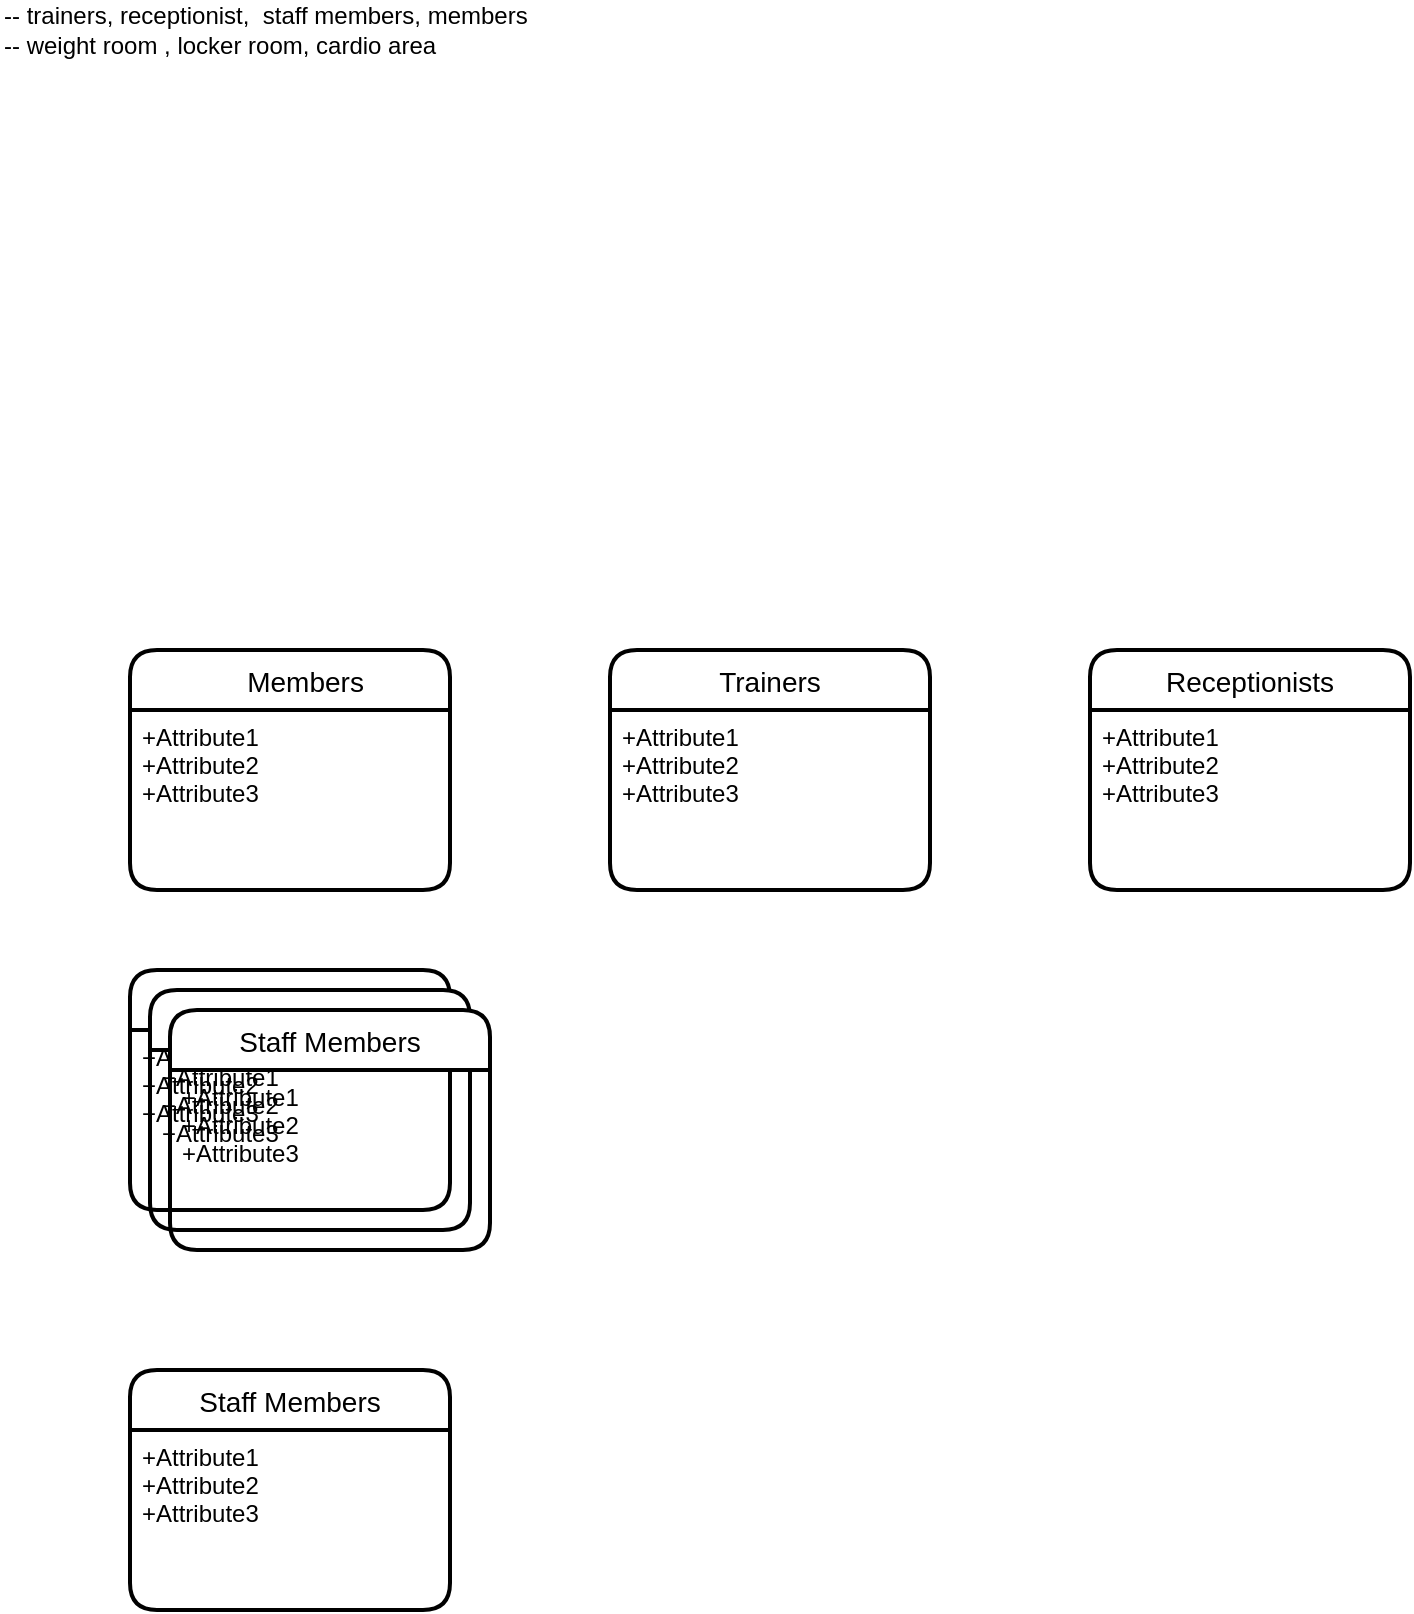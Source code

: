<mxfile version="16.6.2" type="github">
  <diagram id="NNTBMT7bNkWJuyEZ8qoW" name="Page-1">
    <mxGraphModel dx="1563" dy="1154" grid="1" gridSize="10" guides="1" tooltips="1" connect="1" arrows="1" fold="1" page="1" pageScale="1" pageWidth="850" pageHeight="1100" math="0" shadow="0">
      <root>
        <mxCell id="0" />
        <mxCell id="1" parent="0" />
        <mxCell id="zL7FWNWjEm8KsL3GWkdt-2" value="    Members" style="swimlane;childLayout=stackLayout;horizontal=1;startSize=30;horizontalStack=0;rounded=1;fontSize=14;fontStyle=0;strokeWidth=2;resizeParent=0;resizeLast=1;shadow=0;dashed=0;align=center;" vertex="1" parent="1">
          <mxGeometry x="80" y="360" width="160" height="120" as="geometry" />
        </mxCell>
        <mxCell id="zL7FWNWjEm8KsL3GWkdt-3" value="+Attribute1&#xa;+Attribute2&#xa;+Attribute3" style="align=left;strokeColor=none;fillColor=none;spacingLeft=4;fontSize=12;verticalAlign=top;resizable=0;rotatable=0;part=1;" vertex="1" parent="zL7FWNWjEm8KsL3GWkdt-2">
          <mxGeometry y="30" width="160" height="90" as="geometry" />
        </mxCell>
        <mxCell id="zL7FWNWjEm8KsL3GWkdt-4" value="Receptionists " style="swimlane;childLayout=stackLayout;horizontal=1;startSize=30;horizontalStack=0;rounded=1;fontSize=14;fontStyle=0;strokeWidth=2;resizeParent=0;resizeLast=1;shadow=0;dashed=0;align=center;" vertex="1" parent="1">
          <mxGeometry x="560" y="360" width="160" height="120" as="geometry" />
        </mxCell>
        <mxCell id="zL7FWNWjEm8KsL3GWkdt-5" value="+Attribute1&#xa;+Attribute2&#xa;+Attribute3" style="align=left;strokeColor=none;fillColor=none;spacingLeft=4;fontSize=12;verticalAlign=top;resizable=0;rotatable=0;part=1;" vertex="1" parent="zL7FWNWjEm8KsL3GWkdt-4">
          <mxGeometry y="30" width="160" height="90" as="geometry" />
        </mxCell>
        <mxCell id="zL7FWNWjEm8KsL3GWkdt-6" value="Trainers" style="swimlane;childLayout=stackLayout;horizontal=1;startSize=30;horizontalStack=0;rounded=1;fontSize=14;fontStyle=0;strokeWidth=2;resizeParent=0;resizeLast=1;shadow=0;dashed=0;align=center;" vertex="1" parent="1">
          <mxGeometry x="320" y="360" width="160" height="120" as="geometry" />
        </mxCell>
        <mxCell id="zL7FWNWjEm8KsL3GWkdt-7" value="+Attribute1&#xa;+Attribute2&#xa;+Attribute3" style="align=left;strokeColor=none;fillColor=none;spacingLeft=4;fontSize=12;verticalAlign=top;resizable=0;rotatable=0;part=1;" vertex="1" parent="zL7FWNWjEm8KsL3GWkdt-6">
          <mxGeometry y="30" width="160" height="90" as="geometry" />
        </mxCell>
        <mxCell id="zL7FWNWjEm8KsL3GWkdt-8" value="Staff Members" style="swimlane;childLayout=stackLayout;horizontal=1;startSize=30;horizontalStack=0;rounded=1;fontSize=14;fontStyle=0;strokeWidth=2;resizeParent=0;resizeLast=1;shadow=0;dashed=0;align=center;" vertex="1" parent="1">
          <mxGeometry x="80" y="520" width="160" height="120" as="geometry" />
        </mxCell>
        <mxCell id="zL7FWNWjEm8KsL3GWkdt-9" value="+Attribute1&#xa;+Attribute2&#xa;+Attribute3" style="align=left;strokeColor=none;fillColor=none;spacingLeft=4;fontSize=12;verticalAlign=top;resizable=0;rotatable=0;part=1;" vertex="1" parent="zL7FWNWjEm8KsL3GWkdt-8">
          <mxGeometry y="30" width="160" height="90" as="geometry" />
        </mxCell>
        <mxCell id="zL7FWNWjEm8KsL3GWkdt-12" value="&lt;div align=&quot;left&quot;&gt;-- trainers, receptionist,&amp;nbsp; staff members, members&lt;br&gt;-- weight room , locker room, cardio area&lt;/div&gt;" style="text;html=1;align=left;verticalAlign=middle;resizable=0;points=[];autosize=1;strokeColor=none;fillColor=none;" vertex="1" parent="1">
          <mxGeometry x="15" y="35" width="310" height="30" as="geometry" />
        </mxCell>
        <mxCell id="zL7FWNWjEm8KsL3GWkdt-14" value="Staff Members" style="swimlane;childLayout=stackLayout;horizontal=1;startSize=30;horizontalStack=0;rounded=1;fontSize=14;fontStyle=0;strokeWidth=2;resizeParent=0;resizeLast=1;shadow=0;dashed=0;align=center;" vertex="1" parent="1">
          <mxGeometry x="90" y="530" width="160" height="120" as="geometry" />
        </mxCell>
        <mxCell id="zL7FWNWjEm8KsL3GWkdt-15" value="+Attribute1&#xa;+Attribute2&#xa;+Attribute3" style="align=left;strokeColor=none;fillColor=none;spacingLeft=4;fontSize=12;verticalAlign=top;resizable=0;rotatable=0;part=1;" vertex="1" parent="zL7FWNWjEm8KsL3GWkdt-14">
          <mxGeometry y="30" width="160" height="90" as="geometry" />
        </mxCell>
        <mxCell id="zL7FWNWjEm8KsL3GWkdt-16" value="Staff Members" style="swimlane;childLayout=stackLayout;horizontal=1;startSize=30;horizontalStack=0;rounded=1;fontSize=14;fontStyle=0;strokeWidth=2;resizeParent=0;resizeLast=1;shadow=0;dashed=0;align=center;" vertex="1" parent="1">
          <mxGeometry x="100" y="540" width="160" height="120" as="geometry" />
        </mxCell>
        <mxCell id="zL7FWNWjEm8KsL3GWkdt-17" value="+Attribute1&#xa;+Attribute2&#xa;+Attribute3" style="align=left;strokeColor=none;fillColor=none;spacingLeft=4;fontSize=12;verticalAlign=top;resizable=0;rotatable=0;part=1;" vertex="1" parent="zL7FWNWjEm8KsL3GWkdt-16">
          <mxGeometry y="30" width="160" height="90" as="geometry" />
        </mxCell>
        <mxCell id="zL7FWNWjEm8KsL3GWkdt-18" value="Staff Members" style="swimlane;childLayout=stackLayout;horizontal=1;startSize=30;horizontalStack=0;rounded=1;fontSize=14;fontStyle=0;strokeWidth=2;resizeParent=0;resizeLast=1;shadow=0;dashed=0;align=center;" vertex="1" parent="1">
          <mxGeometry x="80" y="720" width="160" height="120" as="geometry" />
        </mxCell>
        <mxCell id="zL7FWNWjEm8KsL3GWkdt-19" value="+Attribute1&#xa;+Attribute2&#xa;+Attribute3" style="align=left;strokeColor=none;fillColor=none;spacingLeft=4;fontSize=12;verticalAlign=top;resizable=0;rotatable=0;part=1;" vertex="1" parent="zL7FWNWjEm8KsL3GWkdt-18">
          <mxGeometry y="30" width="160" height="90" as="geometry" />
        </mxCell>
      </root>
    </mxGraphModel>
  </diagram>
</mxfile>
